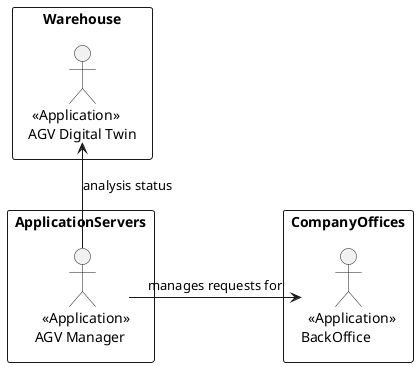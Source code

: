 @startuml

rectangle ApplicationServers{
:  <<Application>>\nAGV Manager: as AGV
}

rectangle CompanyOffices{
:  <<Application>>\nBackOffice: as BO
}

rectangle Warehouse{
: <<Application>>\nAGV Digital Twin: as Twin
}

AGV -> BO : manages requests for
AGV -up-> Twin : analysis status

@enduml